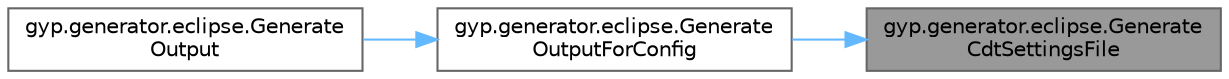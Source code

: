 digraph "gyp.generator.eclipse.GenerateCdtSettingsFile"
{
 // LATEX_PDF_SIZE
  bgcolor="transparent";
  edge [fontname=Helvetica,fontsize=10,labelfontname=Helvetica,labelfontsize=10];
  node [fontname=Helvetica,fontsize=10,shape=box,height=0.2,width=0.4];
  rankdir="RL";
  Node1 [id="Node000001",label="gyp.generator.eclipse.Generate\lCdtSettingsFile",height=0.2,width=0.4,color="gray40", fillcolor="grey60", style="filled", fontcolor="black",tooltip=" "];
  Node1 -> Node2 [id="edge5_Node000001_Node000002",dir="back",color="steelblue1",style="solid",tooltip=" "];
  Node2 [id="Node000002",label="gyp.generator.eclipse.Generate\lOutputForConfig",height=0.2,width=0.4,color="grey40", fillcolor="white", style="filled",URL="$namespacegyp_1_1generator_1_1eclipse.html#a95a945d403e410c59893f9b22b4255f2",tooltip=" "];
  Node2 -> Node3 [id="edge6_Node000002_Node000003",dir="back",color="steelblue1",style="solid",tooltip=" "];
  Node3 [id="Node000003",label="gyp.generator.eclipse.Generate\lOutput",height=0.2,width=0.4,color="grey40", fillcolor="white", style="filled",URL="$namespacegyp_1_1generator_1_1eclipse.html#a3aea6ead55d354cce2b82f3244cd3e8a",tooltip=" "];
}
